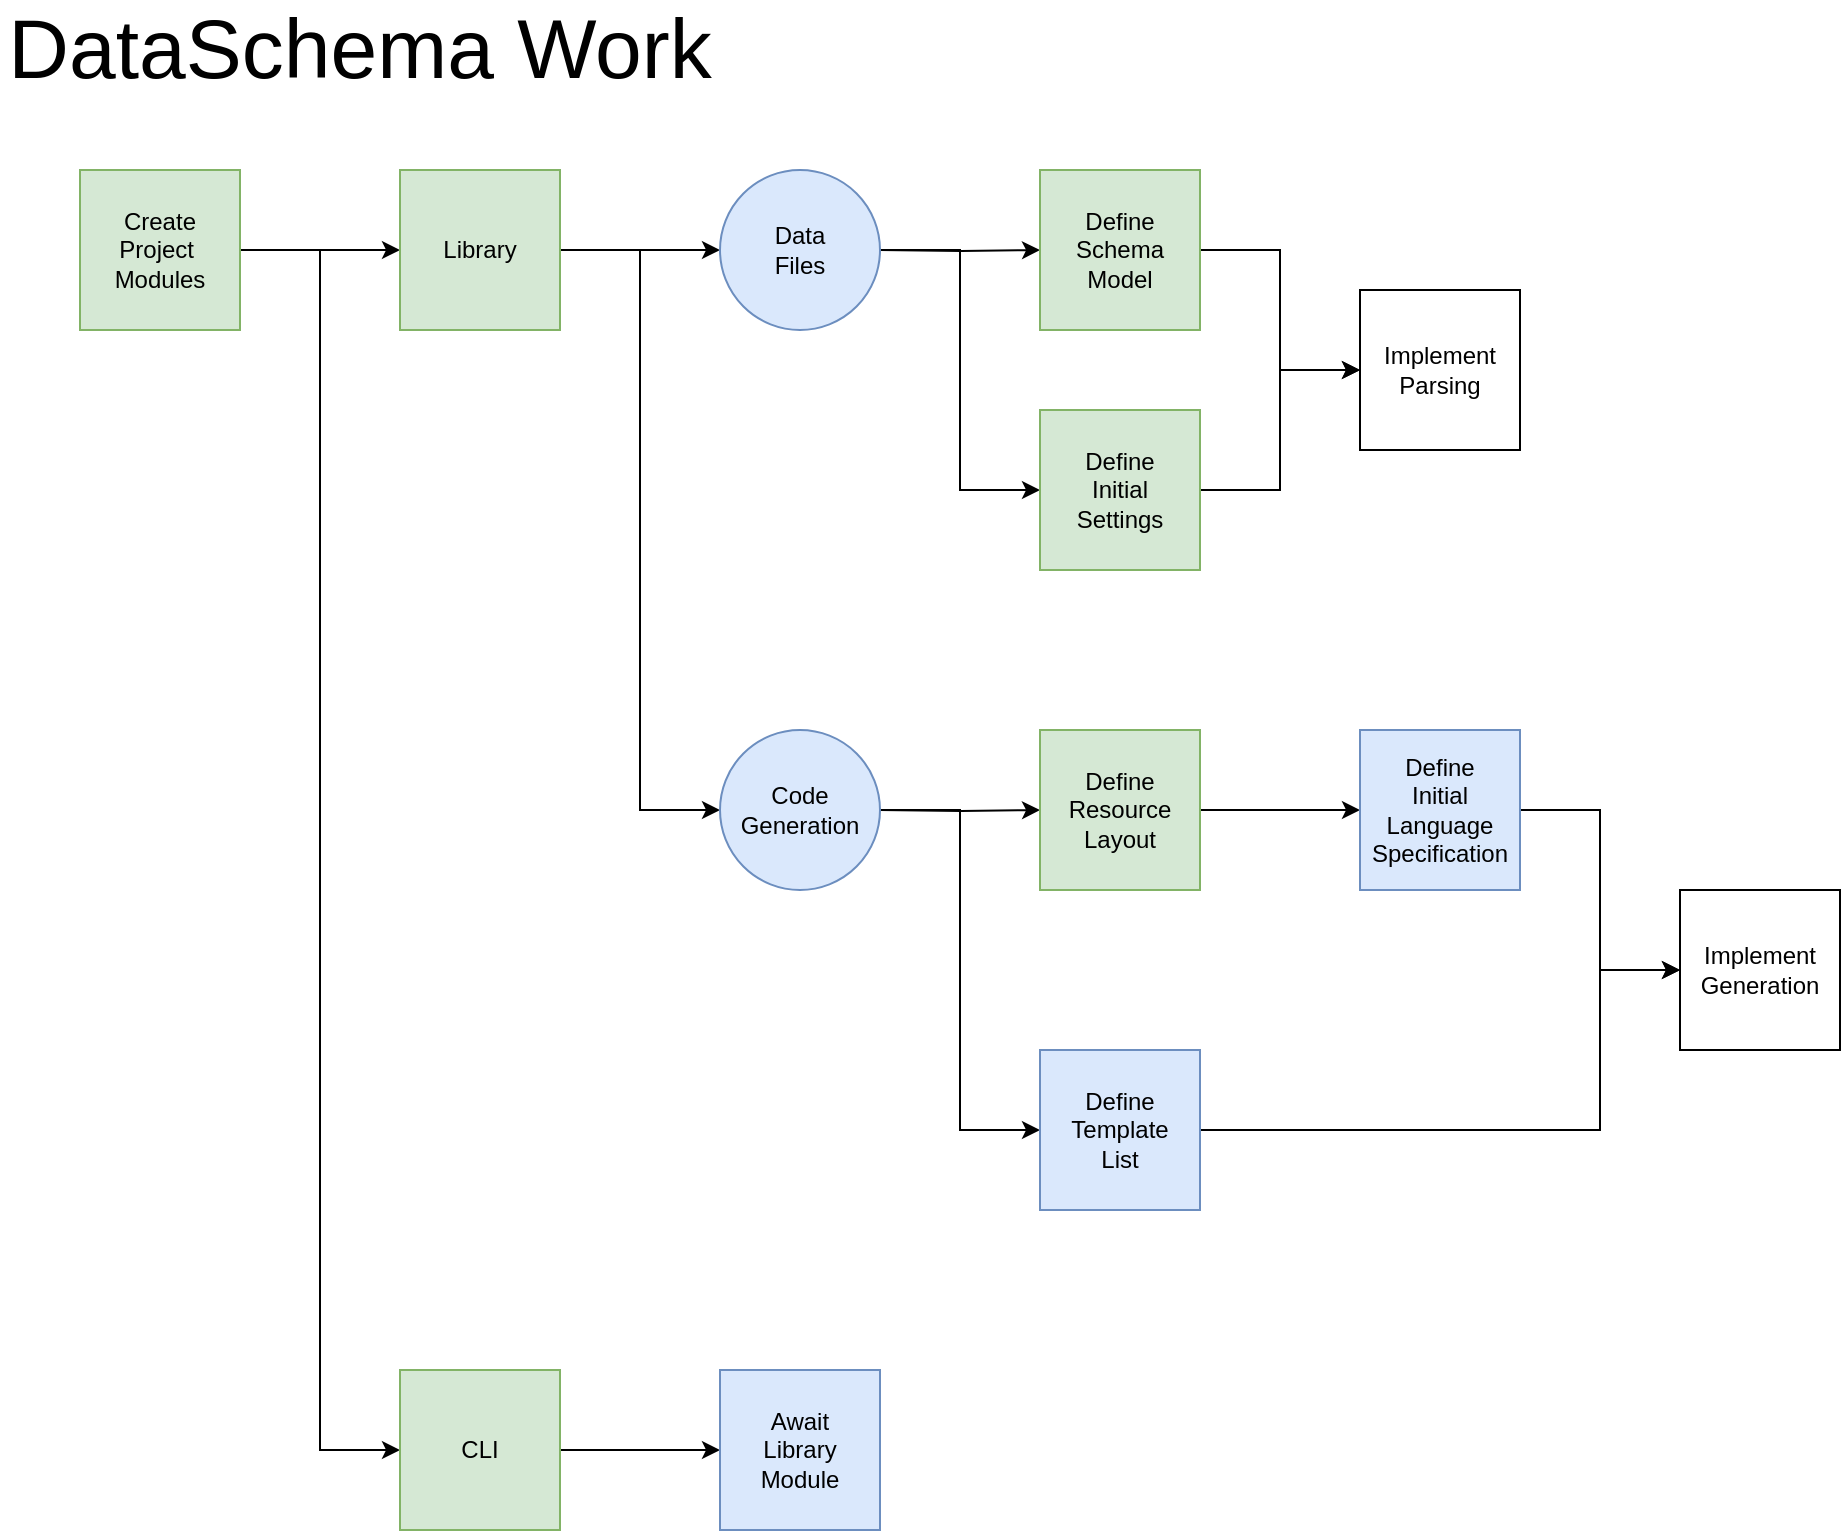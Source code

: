 <mxfile version="20.7.4" type="device"><diagram id="WWZ3qlF8Dh9Rz5IUbE3o" name="Page-1"><mxGraphModel dx="1434" dy="836" grid="1" gridSize="10" guides="1" tooltips="1" connect="1" arrows="1" fold="1" page="1" pageScale="1" pageWidth="1654" pageHeight="2336" math="0" shadow="0"><root><mxCell id="0"/><mxCell id="1" parent="0"/><mxCell id="iqYAfjG64J_myEm8z6Fs-2" value="DataSchema Work" style="text;html=1;strokeColor=none;fillColor=none;align=center;verticalAlign=middle;whiteSpace=wrap;rounded=0;fontSize=42;" vertex="1" parent="1"><mxGeometry x="40" y="40" width="360" height="40" as="geometry"/></mxCell><mxCell id="iqYAfjG64J_myEm8z6Fs-12" style="edgeStyle=orthogonalEdgeStyle;rounded=0;orthogonalLoop=1;jettySize=auto;html=1;fontSize=12;" edge="1" parent="1" source="iqYAfjG64J_myEm8z6Fs-3" target="iqYAfjG64J_myEm8z6Fs-4"><mxGeometry relative="1" as="geometry"><mxPoint x="210" y="150" as="targetPoint"/></mxGeometry></mxCell><mxCell id="iqYAfjG64J_myEm8z6Fs-30" style="edgeStyle=orthogonalEdgeStyle;rounded=0;orthogonalLoop=1;jettySize=auto;html=1;entryX=0;entryY=0.5;entryDx=0;entryDy=0;fontSize=12;" edge="1" parent="1" source="iqYAfjG64J_myEm8z6Fs-3" target="iqYAfjG64J_myEm8z6Fs-5"><mxGeometry relative="1" as="geometry"/></mxCell><mxCell id="iqYAfjG64J_myEm8z6Fs-3" value="Create&lt;br&gt;Project&amp;nbsp;&lt;br&gt;Modules" style="rounded=0;whiteSpace=wrap;html=1;fontSize=12;fillColor=#d5e8d4;strokeColor=#82b366;" vertex="1" parent="1"><mxGeometry x="80" y="120" width="80" height="80" as="geometry"/></mxCell><mxCell id="iqYAfjG64J_myEm8z6Fs-13" style="edgeStyle=orthogonalEdgeStyle;rounded=0;orthogonalLoop=1;jettySize=auto;html=1;fontSize=12;" edge="1" parent="1" source="iqYAfjG64J_myEm8z6Fs-4" target="iqYAfjG64J_myEm8z6Fs-33"><mxGeometry relative="1" as="geometry"><mxPoint x="400" y="160" as="targetPoint"/><Array as="points"/></mxGeometry></mxCell><mxCell id="iqYAfjG64J_myEm8z6Fs-19" style="edgeStyle=orthogonalEdgeStyle;rounded=0;orthogonalLoop=1;jettySize=auto;html=1;fontSize=12;" edge="1" parent="1" source="iqYAfjG64J_myEm8z6Fs-4" target="iqYAfjG64J_myEm8z6Fs-35"><mxGeometry relative="1" as="geometry"><mxPoint x="400" y="440" as="targetPoint"/><Array as="points"><mxPoint x="360" y="160"/><mxPoint x="360" y="440"/></Array></mxGeometry></mxCell><mxCell id="iqYAfjG64J_myEm8z6Fs-4" value="Library" style="rounded=0;whiteSpace=wrap;html=1;fontSize=12;fillColor=#d5e8d4;strokeColor=#82b366;" vertex="1" parent="1"><mxGeometry x="240" y="120" width="80" height="80" as="geometry"/></mxCell><mxCell id="iqYAfjG64J_myEm8z6Fs-32" style="edgeStyle=orthogonalEdgeStyle;rounded=0;orthogonalLoop=1;jettySize=auto;html=1;fontSize=12;" edge="1" parent="1" source="iqYAfjG64J_myEm8z6Fs-5" target="iqYAfjG64J_myEm8z6Fs-31"><mxGeometry relative="1" as="geometry"/></mxCell><mxCell id="iqYAfjG64J_myEm8z6Fs-5" value="CLI" style="rounded=0;whiteSpace=wrap;html=1;fontSize=12;fillColor=#d5e8d4;strokeColor=#82b366;" vertex="1" parent="1"><mxGeometry x="240" y="720" width="80" height="80" as="geometry"/></mxCell><mxCell id="iqYAfjG64J_myEm8z6Fs-27" style="edgeStyle=orthogonalEdgeStyle;rounded=0;orthogonalLoop=1;jettySize=auto;html=1;fontSize=12;" edge="1" parent="1" target="iqYAfjG64J_myEm8z6Fs-21"><mxGeometry relative="1" as="geometry"><mxPoint x="480" y="440" as="sourcePoint"/></mxGeometry></mxCell><mxCell id="iqYAfjG64J_myEm8z6Fs-29" style="edgeStyle=orthogonalEdgeStyle;rounded=0;orthogonalLoop=1;jettySize=auto;html=1;fontSize=12;" edge="1" parent="1" target="iqYAfjG64J_myEm8z6Fs-20"><mxGeometry relative="1" as="geometry"><mxPoint x="480" y="440" as="sourcePoint"/><Array as="points"><mxPoint x="520" y="440"/><mxPoint x="520" y="600"/></Array></mxGeometry></mxCell><mxCell id="iqYAfjG64J_myEm8z6Fs-14" style="edgeStyle=orthogonalEdgeStyle;rounded=0;orthogonalLoop=1;jettySize=auto;html=1;fontSize=12;" edge="1" parent="1" target="iqYAfjG64J_myEm8z6Fs-9"><mxGeometry relative="1" as="geometry"><mxPoint x="480" y="160" as="sourcePoint"/></mxGeometry></mxCell><mxCell id="iqYAfjG64J_myEm8z6Fs-15" style="edgeStyle=orthogonalEdgeStyle;rounded=0;orthogonalLoop=1;jettySize=auto;html=1;fontSize=12;" edge="1" parent="1" target="iqYAfjG64J_myEm8z6Fs-11"><mxGeometry relative="1" as="geometry"><mxPoint x="480" y="160" as="sourcePoint"/><Array as="points"><mxPoint x="520" y="160"/><mxPoint x="520" y="280"/></Array></mxGeometry></mxCell><mxCell id="iqYAfjG64J_myEm8z6Fs-16" style="edgeStyle=orthogonalEdgeStyle;rounded=0;orthogonalLoop=1;jettySize=auto;html=1;fontSize=12;" edge="1" parent="1" source="iqYAfjG64J_myEm8z6Fs-9" target="iqYAfjG64J_myEm8z6Fs-10"><mxGeometry relative="1" as="geometry"/></mxCell><mxCell id="iqYAfjG64J_myEm8z6Fs-9" value="Define &lt;br&gt;Schema&lt;br&gt;Model" style="rounded=0;whiteSpace=wrap;html=1;fontSize=12;fillColor=#d5e8d4;strokeColor=#82b366;" vertex="1" parent="1"><mxGeometry x="560" y="120" width="80" height="80" as="geometry"/></mxCell><mxCell id="iqYAfjG64J_myEm8z6Fs-10" value="Implement&lt;br&gt;Parsing" style="rounded=0;whiteSpace=wrap;html=1;fontSize=12;" vertex="1" parent="1"><mxGeometry x="720" y="180" width="80" height="80" as="geometry"/></mxCell><mxCell id="iqYAfjG64J_myEm8z6Fs-17" style="edgeStyle=orthogonalEdgeStyle;rounded=0;orthogonalLoop=1;jettySize=auto;html=1;fontSize=12;" edge="1" parent="1" source="iqYAfjG64J_myEm8z6Fs-11" target="iqYAfjG64J_myEm8z6Fs-10"><mxGeometry relative="1" as="geometry"><Array as="points"><mxPoint x="680" y="280"/><mxPoint x="680" y="220"/></Array></mxGeometry></mxCell><mxCell id="iqYAfjG64J_myEm8z6Fs-11" value="Define&lt;br&gt;Initial&lt;br&gt;Settings" style="rounded=0;whiteSpace=wrap;html=1;fontSize=12;fillColor=#d5e8d4;strokeColor=#82b366;" vertex="1" parent="1"><mxGeometry x="560" y="240" width="80" height="80" as="geometry"/></mxCell><mxCell id="iqYAfjG64J_myEm8z6Fs-26" style="edgeStyle=orthogonalEdgeStyle;rounded=0;orthogonalLoop=1;jettySize=auto;html=1;fontSize=12;" edge="1" parent="1" source="iqYAfjG64J_myEm8z6Fs-20" target="iqYAfjG64J_myEm8z6Fs-23"><mxGeometry x="1" y="20" relative="1" as="geometry"><Array as="points"><mxPoint x="840" y="600"/><mxPoint x="840" y="520"/></Array><mxPoint x="20" y="20" as="offset"/></mxGeometry></mxCell><mxCell id="iqYAfjG64J_myEm8z6Fs-20" value="Define&lt;br&gt;Template&lt;br&gt;List" style="rounded=0;whiteSpace=wrap;html=1;fontSize=12;fillColor=#dae8fc;strokeColor=#6c8ebf;" vertex="1" parent="1"><mxGeometry x="560" y="560" width="80" height="80" as="geometry"/></mxCell><mxCell id="iqYAfjG64J_myEm8z6Fs-28" style="edgeStyle=orthogonalEdgeStyle;rounded=0;orthogonalLoop=1;jettySize=auto;html=1;fontSize=12;" edge="1" parent="1" source="iqYAfjG64J_myEm8z6Fs-21" target="iqYAfjG64J_myEm8z6Fs-22"><mxGeometry relative="1" as="geometry"/></mxCell><mxCell id="iqYAfjG64J_myEm8z6Fs-21" value="Define&lt;br&gt;Resource&lt;br&gt;Layout" style="rounded=0;whiteSpace=wrap;html=1;fontSize=12;fillColor=#d5e8d4;strokeColor=#82b366;" vertex="1" parent="1"><mxGeometry x="560" y="400" width="80" height="80" as="geometry"/></mxCell><mxCell id="iqYAfjG64J_myEm8z6Fs-25" style="edgeStyle=orthogonalEdgeStyle;rounded=0;orthogonalLoop=1;jettySize=auto;html=1;fontSize=12;" edge="1" parent="1" source="iqYAfjG64J_myEm8z6Fs-22" target="iqYAfjG64J_myEm8z6Fs-23"><mxGeometry relative="1" as="geometry"/></mxCell><mxCell id="iqYAfjG64J_myEm8z6Fs-22" value="Define&lt;br&gt;Initial&lt;br&gt;Language&lt;br&gt;Specification" style="rounded=0;whiteSpace=wrap;html=1;fontSize=12;fillColor=#dae8fc;strokeColor=#6c8ebf;" vertex="1" parent="1"><mxGeometry x="720" y="400" width="80" height="80" as="geometry"/></mxCell><mxCell id="iqYAfjG64J_myEm8z6Fs-23" value="Implement&lt;br&gt;Generation" style="rounded=0;whiteSpace=wrap;html=1;fontSize=12;" vertex="1" parent="1"><mxGeometry x="880" y="480" width="80" height="80" as="geometry"/></mxCell><mxCell id="iqYAfjG64J_myEm8z6Fs-31" value="Await&lt;br&gt;Library&lt;br&gt;Module" style="rounded=0;whiteSpace=wrap;html=1;fontSize=12;fillColor=#dae8fc;strokeColor=#6c8ebf;" vertex="1" parent="1"><mxGeometry x="400" y="720" width="80" height="80" as="geometry"/></mxCell><mxCell id="iqYAfjG64J_myEm8z6Fs-33" value="Data&lt;br&gt;Files" style="ellipse;whiteSpace=wrap;html=1;aspect=fixed;fontSize=12;fillColor=#dae8fc;strokeColor=#6c8ebf;" vertex="1" parent="1"><mxGeometry x="400" y="120" width="80" height="80" as="geometry"/></mxCell><mxCell id="iqYAfjG64J_myEm8z6Fs-35" value="Code&lt;br&gt;Generation" style="ellipse;whiteSpace=wrap;html=1;aspect=fixed;fontSize=12;fillColor=#dae8fc;strokeColor=#6c8ebf;" vertex="1" parent="1"><mxGeometry x="400" y="400" width="80" height="80" as="geometry"/></mxCell></root></mxGraphModel></diagram></mxfile>